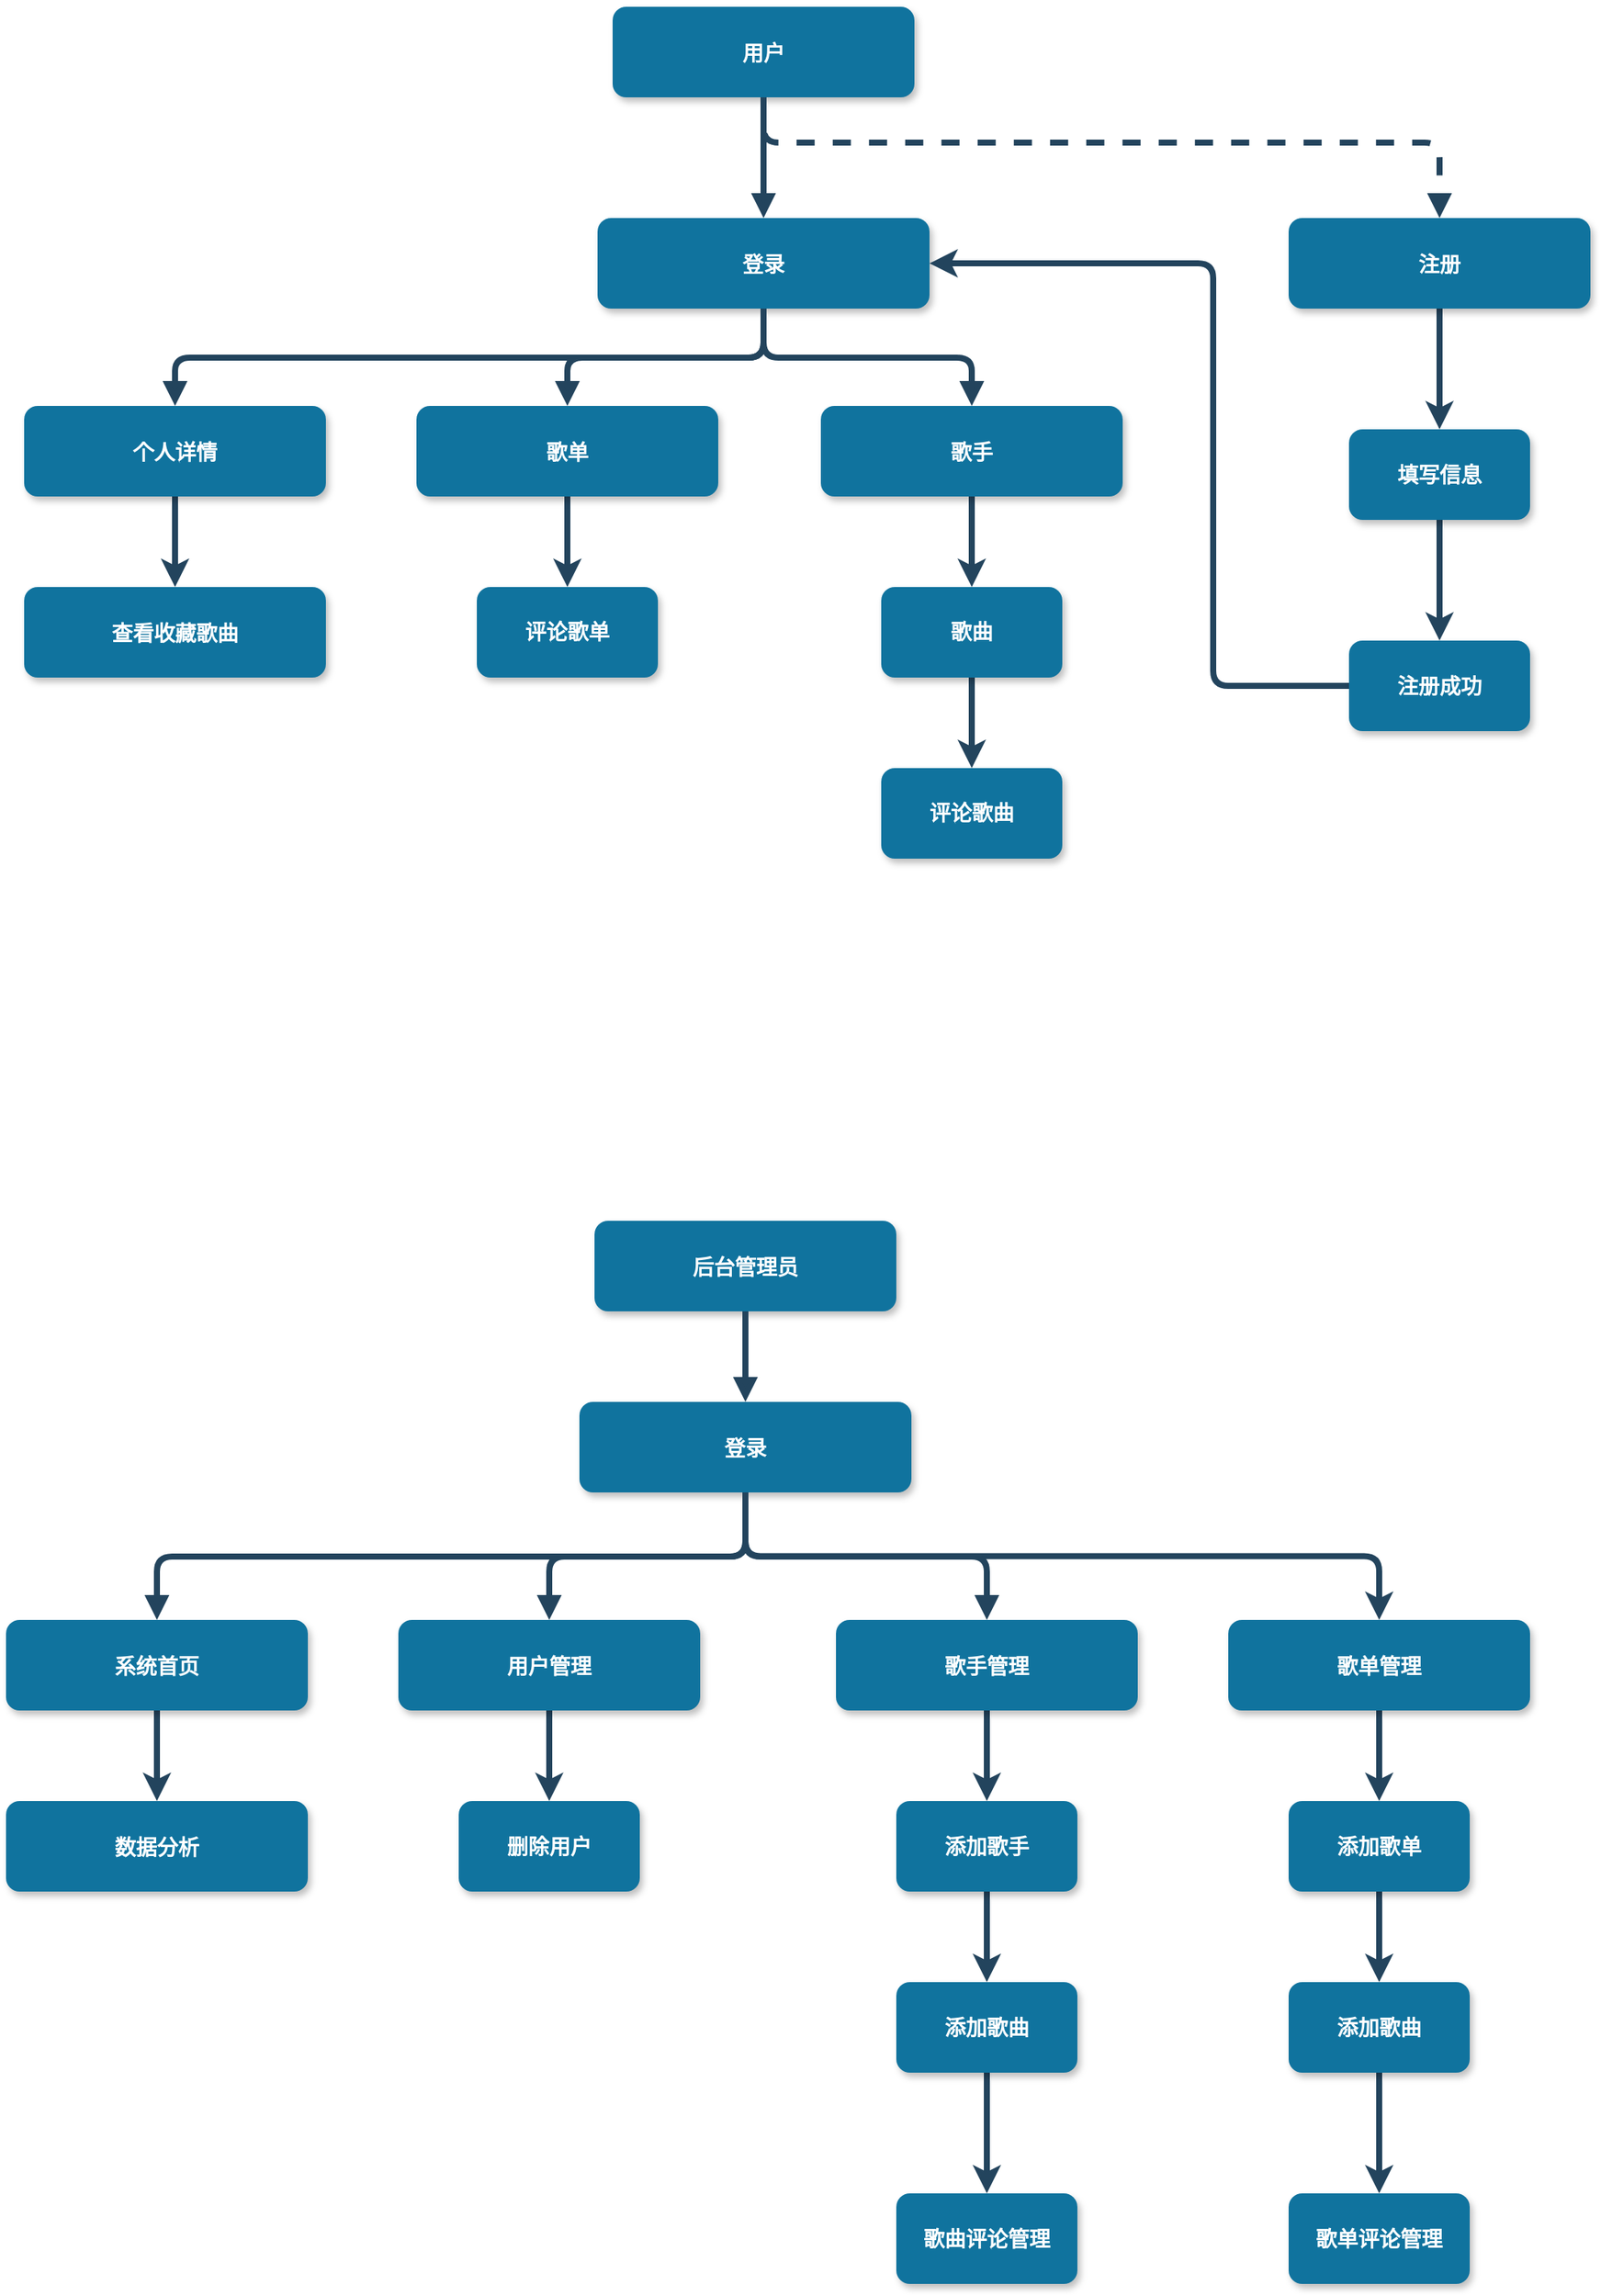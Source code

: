<mxfile version="18.0.3" type="github">
  <diagram name="Page-1" id="97916047-d0de-89f5-080d-49f4d83e522f">
    <mxGraphModel dx="1483" dy="793" grid="1" gridSize="10" guides="1" tooltips="1" connect="1" arrows="1" fold="1" page="1" pageScale="1.5" pageWidth="1169" pageHeight="827" background="none" math="0" shadow="0">
      <root>
        <mxCell id="0" />
        <mxCell id="1" parent="0" />
        <mxCell id="2" value="用户" style="rounded=1;fillColor=#10739E;strokeColor=none;shadow=1;gradientColor=none;fontStyle=1;fontColor=#FFFFFF;fontSize=14;" parent="1" vertex="1">
          <mxGeometry x="672" y="205.5" width="200" height="60" as="geometry" />
        </mxCell>
        <mxCell id="3" value="登录" style="rounded=1;fillColor=#10739E;strokeColor=none;shadow=1;gradientColor=none;fontStyle=1;fontColor=#FFFFFF;fontSize=14;" parent="1" vertex="1">
          <mxGeometry x="662" y="345.5" width="220" height="60" as="geometry" />
        </mxCell>
        <mxCell id="yTiHlLofRXc_8iYi_GrI-55" style="edgeStyle=orthogonalEdgeStyle;rounded=1;orthogonalLoop=1;jettySize=auto;html=1;exitX=0.5;exitY=1;exitDx=0;exitDy=0;entryX=0.5;entryY=0;entryDx=0;entryDy=0;strokeWidth=4;strokeColor=#23445D;" edge="1" parent="1" source="4" target="8">
          <mxGeometry relative="1" as="geometry" />
        </mxCell>
        <mxCell id="4" value="个人详情" style="rounded=1;fillColor=#10739E;strokeColor=none;shadow=1;gradientColor=none;fontStyle=1;fontColor=#FFFFFF;fontSize=14;" parent="1" vertex="1">
          <mxGeometry x="282" y="470" width="200" height="60" as="geometry" />
        </mxCell>
        <mxCell id="yTiHlLofRXc_8iYi_GrI-64" value="" style="edgeStyle=orthogonalEdgeStyle;rounded=1;orthogonalLoop=1;jettySize=auto;html=1;fontSize=14;strokeColor=#23445D;strokeWidth=4;" edge="1" parent="1" source="5" target="yTiHlLofRXc_8iYi_GrI-63">
          <mxGeometry relative="1" as="geometry" />
        </mxCell>
        <mxCell id="5" value="歌单" style="rounded=1;fillColor=#10739E;strokeColor=none;shadow=1;gradientColor=none;fontStyle=1;fontColor=#FFFFFF;fontSize=14;" parent="1" vertex="1">
          <mxGeometry x="542" y="470" width="200" height="60" as="geometry" />
        </mxCell>
        <mxCell id="yTiHlLofRXc_8iYi_GrI-66" value="" style="edgeStyle=orthogonalEdgeStyle;rounded=1;orthogonalLoop=1;jettySize=auto;html=1;fontSize=14;strokeColor=#23445D;strokeWidth=4;" edge="1" parent="1" source="6" target="yTiHlLofRXc_8iYi_GrI-65">
          <mxGeometry relative="1" as="geometry" />
        </mxCell>
        <mxCell id="6" value="歌手" style="rounded=1;fillColor=#10739E;strokeColor=none;shadow=1;gradientColor=none;fontStyle=1;fontColor=#FFFFFF;fontSize=14;" parent="1" vertex="1">
          <mxGeometry x="810" y="470" width="200" height="60" as="geometry" />
        </mxCell>
        <mxCell id="yTiHlLofRXc_8iYi_GrI-58" value="" style="edgeStyle=orthogonalEdgeStyle;rounded=1;orthogonalLoop=1;jettySize=auto;html=1;fontSize=14;strokeColor=#23445D;strokeWidth=4;" edge="1" parent="1" source="7" target="yTiHlLofRXc_8iYi_GrI-57">
          <mxGeometry relative="1" as="geometry" />
        </mxCell>
        <mxCell id="7" value="注册" style="rounded=1;fillColor=#10739E;strokeColor=none;shadow=1;gradientColor=none;fontStyle=1;fontColor=#FFFFFF;fontSize=14;" parent="1" vertex="1">
          <mxGeometry x="1120" y="345.5" width="200" height="60" as="geometry" />
        </mxCell>
        <mxCell id="8" value="查看收藏歌曲" style="rounded=1;fillColor=#10739E;strokeColor=none;shadow=1;gradientColor=none;fontStyle=1;fontColor=#FFFFFF;fontSize=14;" parent="1" vertex="1">
          <mxGeometry x="282" y="590" width="200" height="60" as="geometry" />
        </mxCell>
        <mxCell id="29" value="" style="edgeStyle=elbowEdgeStyle;elbow=vertical;strokeWidth=4;endArrow=block;endFill=1;fontStyle=1;strokeColor=#23445D;" parent="1" source="2" target="3" edge="1">
          <mxGeometry x="22" y="165.5" width="100" height="100" as="geometry">
            <mxPoint x="22" y="265.5" as="sourcePoint" />
            <mxPoint x="122" y="165.5" as="targetPoint" />
          </mxGeometry>
        </mxCell>
        <mxCell id="30" value="" style="edgeStyle=elbowEdgeStyle;elbow=vertical;strokeWidth=4;endArrow=block;endFill=1;fontStyle=1;strokeColor=#23445D;" parent="1" source="3" target="5" edge="1">
          <mxGeometry x="22" y="165.5" width="100" height="100" as="geometry">
            <mxPoint x="22" y="265.5" as="sourcePoint" />
            <mxPoint x="122" y="165.5" as="targetPoint" />
          </mxGeometry>
        </mxCell>
        <mxCell id="31" value="" style="edgeStyle=elbowEdgeStyle;elbow=vertical;strokeWidth=4;endArrow=block;endFill=1;fontStyle=1;strokeColor=#23445D;" parent="1" source="3" target="4" edge="1">
          <mxGeometry x="22" y="165.5" width="100" height="100" as="geometry">
            <mxPoint x="22" y="265.5" as="sourcePoint" />
            <mxPoint x="122" y="165.5" as="targetPoint" />
          </mxGeometry>
        </mxCell>
        <mxCell id="32" value="" style="edgeStyle=elbowEdgeStyle;elbow=vertical;strokeWidth=4;endArrow=block;endFill=1;fontStyle=1;strokeColor=#23445D;" parent="1" source="3" target="6" edge="1">
          <mxGeometry x="22" y="165.5" width="100" height="100" as="geometry">
            <mxPoint x="22" y="265.5" as="sourcePoint" />
            <mxPoint x="122" y="165.5" as="targetPoint" />
          </mxGeometry>
        </mxCell>
        <mxCell id="33" value="" style="edgeStyle=elbowEdgeStyle;elbow=vertical;strokeWidth=4;endArrow=block;endFill=1;fontStyle=1;dashed=1;strokeColor=#23445D;" parent="1" source="2" target="7" edge="1">
          <mxGeometry x="22" y="165.5" width="100" height="100" as="geometry">
            <mxPoint x="22" y="265.5" as="sourcePoint" />
            <mxPoint x="122" y="165.5" as="targetPoint" />
            <Array as="points">
              <mxPoint x="1062" y="295.5" />
            </Array>
          </mxGeometry>
        </mxCell>
        <mxCell id="yTiHlLofRXc_8iYi_GrI-60" value="" style="edgeStyle=orthogonalEdgeStyle;rounded=0;orthogonalLoop=1;jettySize=auto;html=1;fontSize=14;strokeColor=#23445D;strokeWidth=4;" edge="1" parent="1" source="yTiHlLofRXc_8iYi_GrI-57" target="yTiHlLofRXc_8iYi_GrI-59">
          <mxGeometry relative="1" as="geometry" />
        </mxCell>
        <mxCell id="yTiHlLofRXc_8iYi_GrI-57" value="填写信息" style="whiteSpace=wrap;html=1;fontSize=14;fillColor=#10739E;strokeColor=none;fontColor=#FFFFFF;rounded=1;shadow=1;gradientColor=none;fontStyle=1;" vertex="1" parent="1">
          <mxGeometry x="1160" y="485.5" width="120" height="60" as="geometry" />
        </mxCell>
        <mxCell id="yTiHlLofRXc_8iYi_GrI-61" style="edgeStyle=orthogonalEdgeStyle;rounded=1;orthogonalLoop=1;jettySize=auto;html=1;exitX=0;exitY=0.5;exitDx=0;exitDy=0;entryX=1;entryY=0.5;entryDx=0;entryDy=0;fontSize=14;strokeWidth=4;strokeColor=#23445D;" edge="1" parent="1" source="yTiHlLofRXc_8iYi_GrI-59" target="3">
          <mxGeometry relative="1" as="geometry">
            <Array as="points">
              <mxPoint x="1070" y="656" />
              <mxPoint x="1070" y="375" />
            </Array>
          </mxGeometry>
        </mxCell>
        <mxCell id="yTiHlLofRXc_8iYi_GrI-59" value="注册成功" style="whiteSpace=wrap;html=1;fontSize=14;fillColor=#10739E;strokeColor=none;fontColor=#FFFFFF;rounded=1;shadow=1;gradientColor=none;fontStyle=1;" vertex="1" parent="1">
          <mxGeometry x="1160" y="625.5" width="120" height="60" as="geometry" />
        </mxCell>
        <mxCell id="yTiHlLofRXc_8iYi_GrI-63" value="评论歌单" style="whiteSpace=wrap;html=1;fontSize=14;fillColor=#10739E;strokeColor=none;fontColor=#FFFFFF;rounded=1;shadow=1;gradientColor=none;fontStyle=1;" vertex="1" parent="1">
          <mxGeometry x="582" y="590" width="120" height="60" as="geometry" />
        </mxCell>
        <mxCell id="yTiHlLofRXc_8iYi_GrI-68" value="" style="edgeStyle=orthogonalEdgeStyle;rounded=1;orthogonalLoop=1;jettySize=auto;html=1;fontSize=14;strokeColor=#23445D;strokeWidth=4;" edge="1" parent="1" source="yTiHlLofRXc_8iYi_GrI-65" target="yTiHlLofRXc_8iYi_GrI-67">
          <mxGeometry relative="1" as="geometry" />
        </mxCell>
        <mxCell id="yTiHlLofRXc_8iYi_GrI-65" value="歌曲" style="whiteSpace=wrap;html=1;fontSize=14;fillColor=#10739E;strokeColor=none;fontColor=#FFFFFF;rounded=1;shadow=1;gradientColor=none;fontStyle=1;" vertex="1" parent="1">
          <mxGeometry x="850" y="590" width="120" height="60" as="geometry" />
        </mxCell>
        <mxCell id="yTiHlLofRXc_8iYi_GrI-67" value="评论歌曲" style="whiteSpace=wrap;html=1;fontSize=14;fillColor=#10739E;strokeColor=none;fontColor=#FFFFFF;rounded=1;shadow=1;gradientColor=none;fontStyle=1;" vertex="1" parent="1">
          <mxGeometry x="850" y="710" width="120" height="60" as="geometry" />
        </mxCell>
        <mxCell id="yTiHlLofRXc_8iYi_GrI-69" value="后台管理员" style="rounded=1;fillColor=#10739E;strokeColor=none;shadow=1;gradientColor=none;fontStyle=1;fontColor=#FFFFFF;fontSize=14;" vertex="1" parent="1">
          <mxGeometry x="660" y="1010" width="200" height="60" as="geometry" />
        </mxCell>
        <mxCell id="yTiHlLofRXc_8iYi_GrI-100" style="edgeStyle=orthogonalEdgeStyle;rounded=1;orthogonalLoop=1;jettySize=auto;html=1;exitX=0.5;exitY=1;exitDx=0;exitDy=0;fontSize=14;strokeColor=#23445D;strokeWidth=4;" edge="1" parent="1" source="yTiHlLofRXc_8iYi_GrI-70" target="yTiHlLofRXc_8iYi_GrI-96">
          <mxGeometry relative="1" as="geometry" />
        </mxCell>
        <mxCell id="yTiHlLofRXc_8iYi_GrI-70" value="登录" style="rounded=1;fillColor=#10739E;strokeColor=none;shadow=1;gradientColor=none;fontStyle=1;fontColor=#FFFFFF;fontSize=14;" vertex="1" parent="1">
          <mxGeometry x="650" y="1130" width="220" height="60" as="geometry" />
        </mxCell>
        <mxCell id="yTiHlLofRXc_8iYi_GrI-71" style="edgeStyle=orthogonalEdgeStyle;rounded=1;orthogonalLoop=1;jettySize=auto;html=1;exitX=0.5;exitY=1;exitDx=0;exitDy=0;entryX=0.5;entryY=0;entryDx=0;entryDy=0;strokeWidth=4;strokeColor=#23445D;" edge="1" parent="1" source="yTiHlLofRXc_8iYi_GrI-72" target="yTiHlLofRXc_8iYi_GrI-79">
          <mxGeometry relative="1" as="geometry" />
        </mxCell>
        <mxCell id="yTiHlLofRXc_8iYi_GrI-72" value="系统首页" style="rounded=1;fillColor=#10739E;strokeColor=none;shadow=1;gradientColor=none;fontStyle=1;fontColor=#FFFFFF;fontSize=14;" vertex="1" parent="1">
          <mxGeometry x="270" y="1274.5" width="200" height="60" as="geometry" />
        </mxCell>
        <mxCell id="yTiHlLofRXc_8iYi_GrI-73" value="" style="edgeStyle=orthogonalEdgeStyle;rounded=1;orthogonalLoop=1;jettySize=auto;html=1;fontSize=14;strokeColor=#23445D;strokeWidth=4;" edge="1" parent="1" source="yTiHlLofRXc_8iYi_GrI-74" target="yTiHlLofRXc_8iYi_GrI-89">
          <mxGeometry relative="1" as="geometry" />
        </mxCell>
        <mxCell id="yTiHlLofRXc_8iYi_GrI-74" value="用户管理" style="rounded=1;fillColor=#10739E;strokeColor=none;shadow=1;gradientColor=none;fontStyle=1;fontColor=#FFFFFF;fontSize=14;" vertex="1" parent="1">
          <mxGeometry x="530" y="1274.5" width="200" height="60" as="geometry" />
        </mxCell>
        <mxCell id="yTiHlLofRXc_8iYi_GrI-75" value="" style="edgeStyle=orthogonalEdgeStyle;rounded=1;orthogonalLoop=1;jettySize=auto;html=1;fontSize=14;strokeColor=#23445D;strokeWidth=4;" edge="1" parent="1" source="yTiHlLofRXc_8iYi_GrI-76" target="yTiHlLofRXc_8iYi_GrI-91">
          <mxGeometry relative="1" as="geometry" />
        </mxCell>
        <mxCell id="yTiHlLofRXc_8iYi_GrI-76" value="歌手管理" style="rounded=1;fillColor=#10739E;strokeColor=none;shadow=1;gradientColor=none;fontStyle=1;fontColor=#FFFFFF;fontSize=14;" vertex="1" parent="1">
          <mxGeometry x="820" y="1274.5" width="200" height="60" as="geometry" />
        </mxCell>
        <mxCell id="yTiHlLofRXc_8iYi_GrI-79" value="数据分析" style="rounded=1;fillColor=#10739E;strokeColor=none;shadow=1;gradientColor=none;fontStyle=1;fontColor=#FFFFFF;fontSize=14;" vertex="1" parent="1">
          <mxGeometry x="270" y="1394.5" width="200" height="60" as="geometry" />
        </mxCell>
        <mxCell id="yTiHlLofRXc_8iYi_GrI-80" value="" style="edgeStyle=elbowEdgeStyle;elbow=vertical;strokeWidth=4;endArrow=block;endFill=1;fontStyle=1;strokeColor=#23445D;" edge="1" parent="1" source="yTiHlLofRXc_8iYi_GrI-69" target="yTiHlLofRXc_8iYi_GrI-70">
          <mxGeometry x="10" y="970" width="100" height="100" as="geometry">
            <mxPoint x="10" y="1070" as="sourcePoint" />
            <mxPoint x="110" y="970" as="targetPoint" />
          </mxGeometry>
        </mxCell>
        <mxCell id="yTiHlLofRXc_8iYi_GrI-81" value="" style="edgeStyle=elbowEdgeStyle;elbow=vertical;strokeWidth=4;endArrow=block;endFill=1;fontStyle=1;strokeColor=#23445D;" edge="1" parent="1" source="yTiHlLofRXc_8iYi_GrI-70" target="yTiHlLofRXc_8iYi_GrI-74">
          <mxGeometry x="10" y="970" width="100" height="100" as="geometry">
            <mxPoint x="10" y="1070" as="sourcePoint" />
            <mxPoint x="110" y="970" as="targetPoint" />
          </mxGeometry>
        </mxCell>
        <mxCell id="yTiHlLofRXc_8iYi_GrI-82" value="" style="edgeStyle=elbowEdgeStyle;elbow=vertical;strokeWidth=4;endArrow=block;endFill=1;fontStyle=1;strokeColor=#23445D;" edge="1" parent="1" source="yTiHlLofRXc_8iYi_GrI-70" target="yTiHlLofRXc_8iYi_GrI-72">
          <mxGeometry x="10" y="970" width="100" height="100" as="geometry">
            <mxPoint x="10" y="1070" as="sourcePoint" />
            <mxPoint x="110" y="970" as="targetPoint" />
          </mxGeometry>
        </mxCell>
        <mxCell id="yTiHlLofRXc_8iYi_GrI-83" value="" style="edgeStyle=elbowEdgeStyle;elbow=vertical;strokeWidth=4;endArrow=block;endFill=1;fontStyle=1;strokeColor=#23445D;" edge="1" parent="1" source="yTiHlLofRXc_8iYi_GrI-70" target="yTiHlLofRXc_8iYi_GrI-76">
          <mxGeometry x="10" y="970" width="100" height="100" as="geometry">
            <mxPoint x="10" y="1070" as="sourcePoint" />
            <mxPoint x="110" y="970" as="targetPoint" />
          </mxGeometry>
        </mxCell>
        <mxCell id="yTiHlLofRXc_8iYi_GrI-89" value="删除用户" style="whiteSpace=wrap;html=1;fontSize=14;fillColor=#10739E;strokeColor=none;fontColor=#FFFFFF;rounded=1;shadow=1;gradientColor=none;fontStyle=1;" vertex="1" parent="1">
          <mxGeometry x="570" y="1394.5" width="120" height="60" as="geometry" />
        </mxCell>
        <mxCell id="yTiHlLofRXc_8iYi_GrI-90" value="" style="edgeStyle=orthogonalEdgeStyle;rounded=1;orthogonalLoop=1;jettySize=auto;html=1;fontSize=14;strokeColor=#23445D;strokeWidth=4;" edge="1" parent="1" source="yTiHlLofRXc_8iYi_GrI-91" target="yTiHlLofRXc_8iYi_GrI-92">
          <mxGeometry relative="1" as="geometry" />
        </mxCell>
        <mxCell id="yTiHlLofRXc_8iYi_GrI-91" value="添加歌手" style="whiteSpace=wrap;html=1;fontSize=14;fillColor=#10739E;strokeColor=none;fontColor=#FFFFFF;rounded=1;shadow=1;gradientColor=none;fontStyle=1;" vertex="1" parent="1">
          <mxGeometry x="860" y="1394.5" width="120" height="60" as="geometry" />
        </mxCell>
        <mxCell id="yTiHlLofRXc_8iYi_GrI-103" value="" style="edgeStyle=orthogonalEdgeStyle;rounded=1;orthogonalLoop=1;jettySize=auto;html=1;fontSize=14;strokeColor=#23445D;strokeWidth=4;" edge="1" parent="1" source="yTiHlLofRXc_8iYi_GrI-92" target="yTiHlLofRXc_8iYi_GrI-102">
          <mxGeometry relative="1" as="geometry" />
        </mxCell>
        <mxCell id="yTiHlLofRXc_8iYi_GrI-92" value="添加歌曲" style="whiteSpace=wrap;html=1;fontSize=14;fillColor=#10739E;strokeColor=none;fontColor=#FFFFFF;rounded=1;shadow=1;gradientColor=none;fontStyle=1;" vertex="1" parent="1">
          <mxGeometry x="860" y="1514.5" width="120" height="60" as="geometry" />
        </mxCell>
        <mxCell id="yTiHlLofRXc_8iYi_GrI-95" value="" style="edgeStyle=orthogonalEdgeStyle;rounded=1;orthogonalLoop=1;jettySize=auto;html=1;fontSize=14;strokeColor=#23445D;strokeWidth=4;" edge="1" parent="1" source="yTiHlLofRXc_8iYi_GrI-96" target="yTiHlLofRXc_8iYi_GrI-98">
          <mxGeometry relative="1" as="geometry" />
        </mxCell>
        <mxCell id="yTiHlLofRXc_8iYi_GrI-96" value="歌单管理" style="rounded=1;fillColor=#10739E;strokeColor=none;shadow=1;gradientColor=none;fontStyle=1;fontColor=#FFFFFF;fontSize=14;" vertex="1" parent="1">
          <mxGeometry x="1080" y="1274.5" width="200" height="60" as="geometry" />
        </mxCell>
        <mxCell id="yTiHlLofRXc_8iYi_GrI-97" value="" style="edgeStyle=orthogonalEdgeStyle;rounded=1;orthogonalLoop=1;jettySize=auto;html=1;fontSize=14;strokeColor=#23445D;strokeWidth=4;" edge="1" parent="1" source="yTiHlLofRXc_8iYi_GrI-98" target="yTiHlLofRXc_8iYi_GrI-99">
          <mxGeometry relative="1" as="geometry" />
        </mxCell>
        <mxCell id="yTiHlLofRXc_8iYi_GrI-98" value="添加歌单" style="whiteSpace=wrap;html=1;fontSize=14;fillColor=#10739E;strokeColor=none;fontColor=#FFFFFF;rounded=1;shadow=1;gradientColor=none;fontStyle=1;" vertex="1" parent="1">
          <mxGeometry x="1120" y="1394.5" width="120" height="60" as="geometry" />
        </mxCell>
        <mxCell id="yTiHlLofRXc_8iYi_GrI-105" value="" style="edgeStyle=orthogonalEdgeStyle;rounded=1;orthogonalLoop=1;jettySize=auto;html=1;fontSize=14;strokeColor=#23445D;strokeWidth=4;" edge="1" parent="1" source="yTiHlLofRXc_8iYi_GrI-99" target="yTiHlLofRXc_8iYi_GrI-104">
          <mxGeometry relative="1" as="geometry" />
        </mxCell>
        <mxCell id="yTiHlLofRXc_8iYi_GrI-99" value="添加歌曲" style="whiteSpace=wrap;html=1;fontSize=14;fillColor=#10739E;strokeColor=none;fontColor=#FFFFFF;rounded=1;shadow=1;gradientColor=none;fontStyle=1;" vertex="1" parent="1">
          <mxGeometry x="1120" y="1514.5" width="120" height="60" as="geometry" />
        </mxCell>
        <mxCell id="yTiHlLofRXc_8iYi_GrI-102" value="歌曲评论管理" style="whiteSpace=wrap;html=1;fontSize=14;fillColor=#10739E;strokeColor=none;fontColor=#FFFFFF;rounded=1;shadow=1;gradientColor=none;fontStyle=1;" vertex="1" parent="1">
          <mxGeometry x="860" y="1654.5" width="120" height="60" as="geometry" />
        </mxCell>
        <mxCell id="yTiHlLofRXc_8iYi_GrI-104" value="&lt;span style=&quot;&quot;&gt;歌单评论管理&lt;/span&gt;" style="whiteSpace=wrap;html=1;fontSize=14;fillColor=#10739E;strokeColor=none;fontColor=#FFFFFF;rounded=1;shadow=1;gradientColor=none;fontStyle=1;" vertex="1" parent="1">
          <mxGeometry x="1120" y="1654.5" width="120" height="60" as="geometry" />
        </mxCell>
      </root>
    </mxGraphModel>
  </diagram>
</mxfile>
